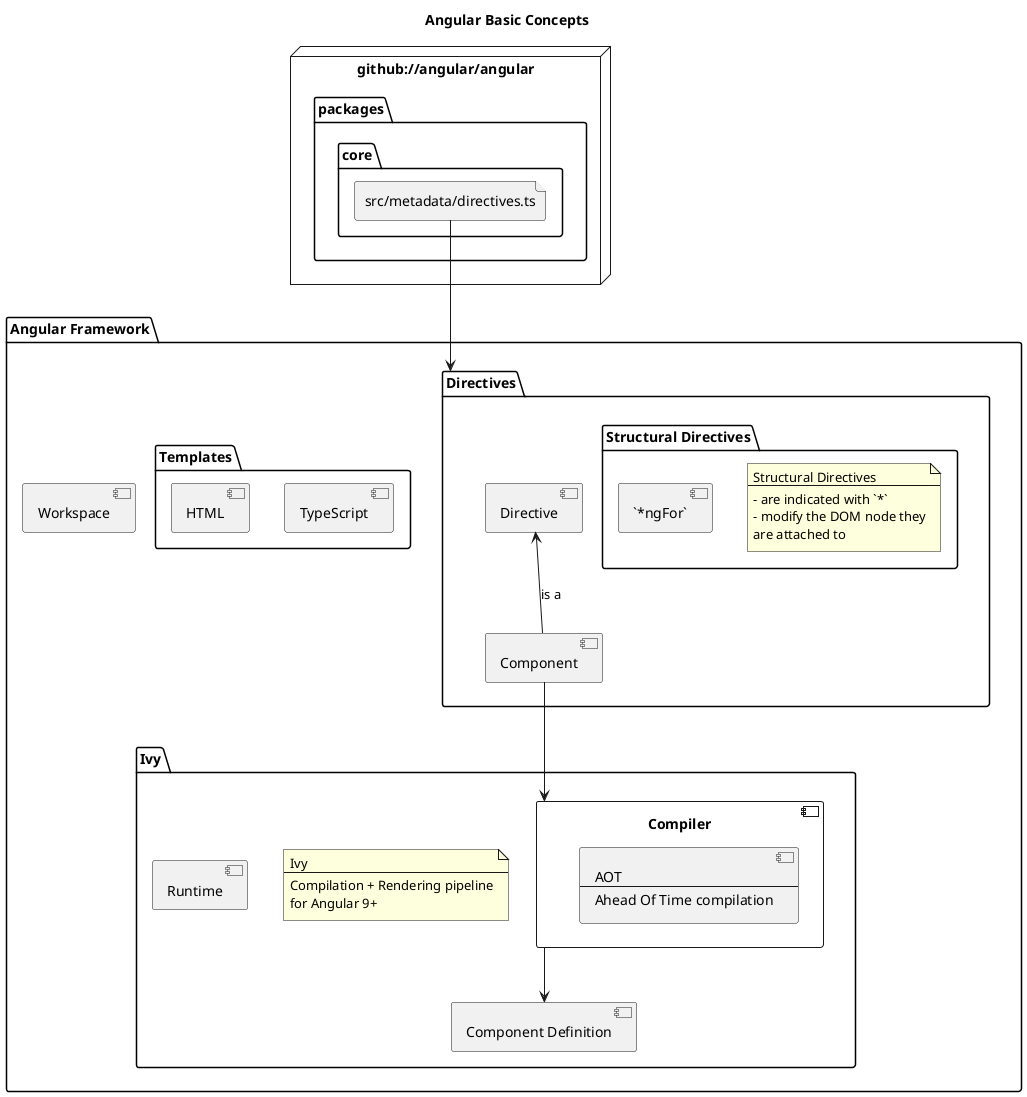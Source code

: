 @startuml

title Angular Basic Concepts

node "github://angular/angular" {
	package "packages" {
		package "core" {
			file "src/metadata/directives.ts" as directives.ts
		}
	}
}

package "Angular Framework" {

    package "Directives" as "pgk_directives" {
		[Directive]

		[Component] -up-> [Directive]: is a

    	package "Structural Directives" {
    		note as SDN
    		Structural Directives
    		---
    		- are indicated with `*`
    		- modify the DOM node they
    		are attached to
    		end note
        	[`*ngFor`]
        }
    }

    directives.ts -down-> pgk_directives


	' Templates

	package "Templates" as AT {
    	component TypeScript
    	component HTML
    }

    'Ivy Compiler

    package "Ivy" {
    	note as IvyN
    	Ivy
    	---
    	Compilation + Rendering pipeline
    	for Angular 9+
    	end note

        component Runtime
        component Compiler {
        	component AOT [
            	AOT
            	---
            	Ahead Of Time compilation
            ]
        }

        ' Component Definition generation
        Component --> Compiler
        component "Component Definition" as ComponentDef
        Compiler --> ComponentDef
    }

    ' Workspace

    component Workspace
}



@enduml
